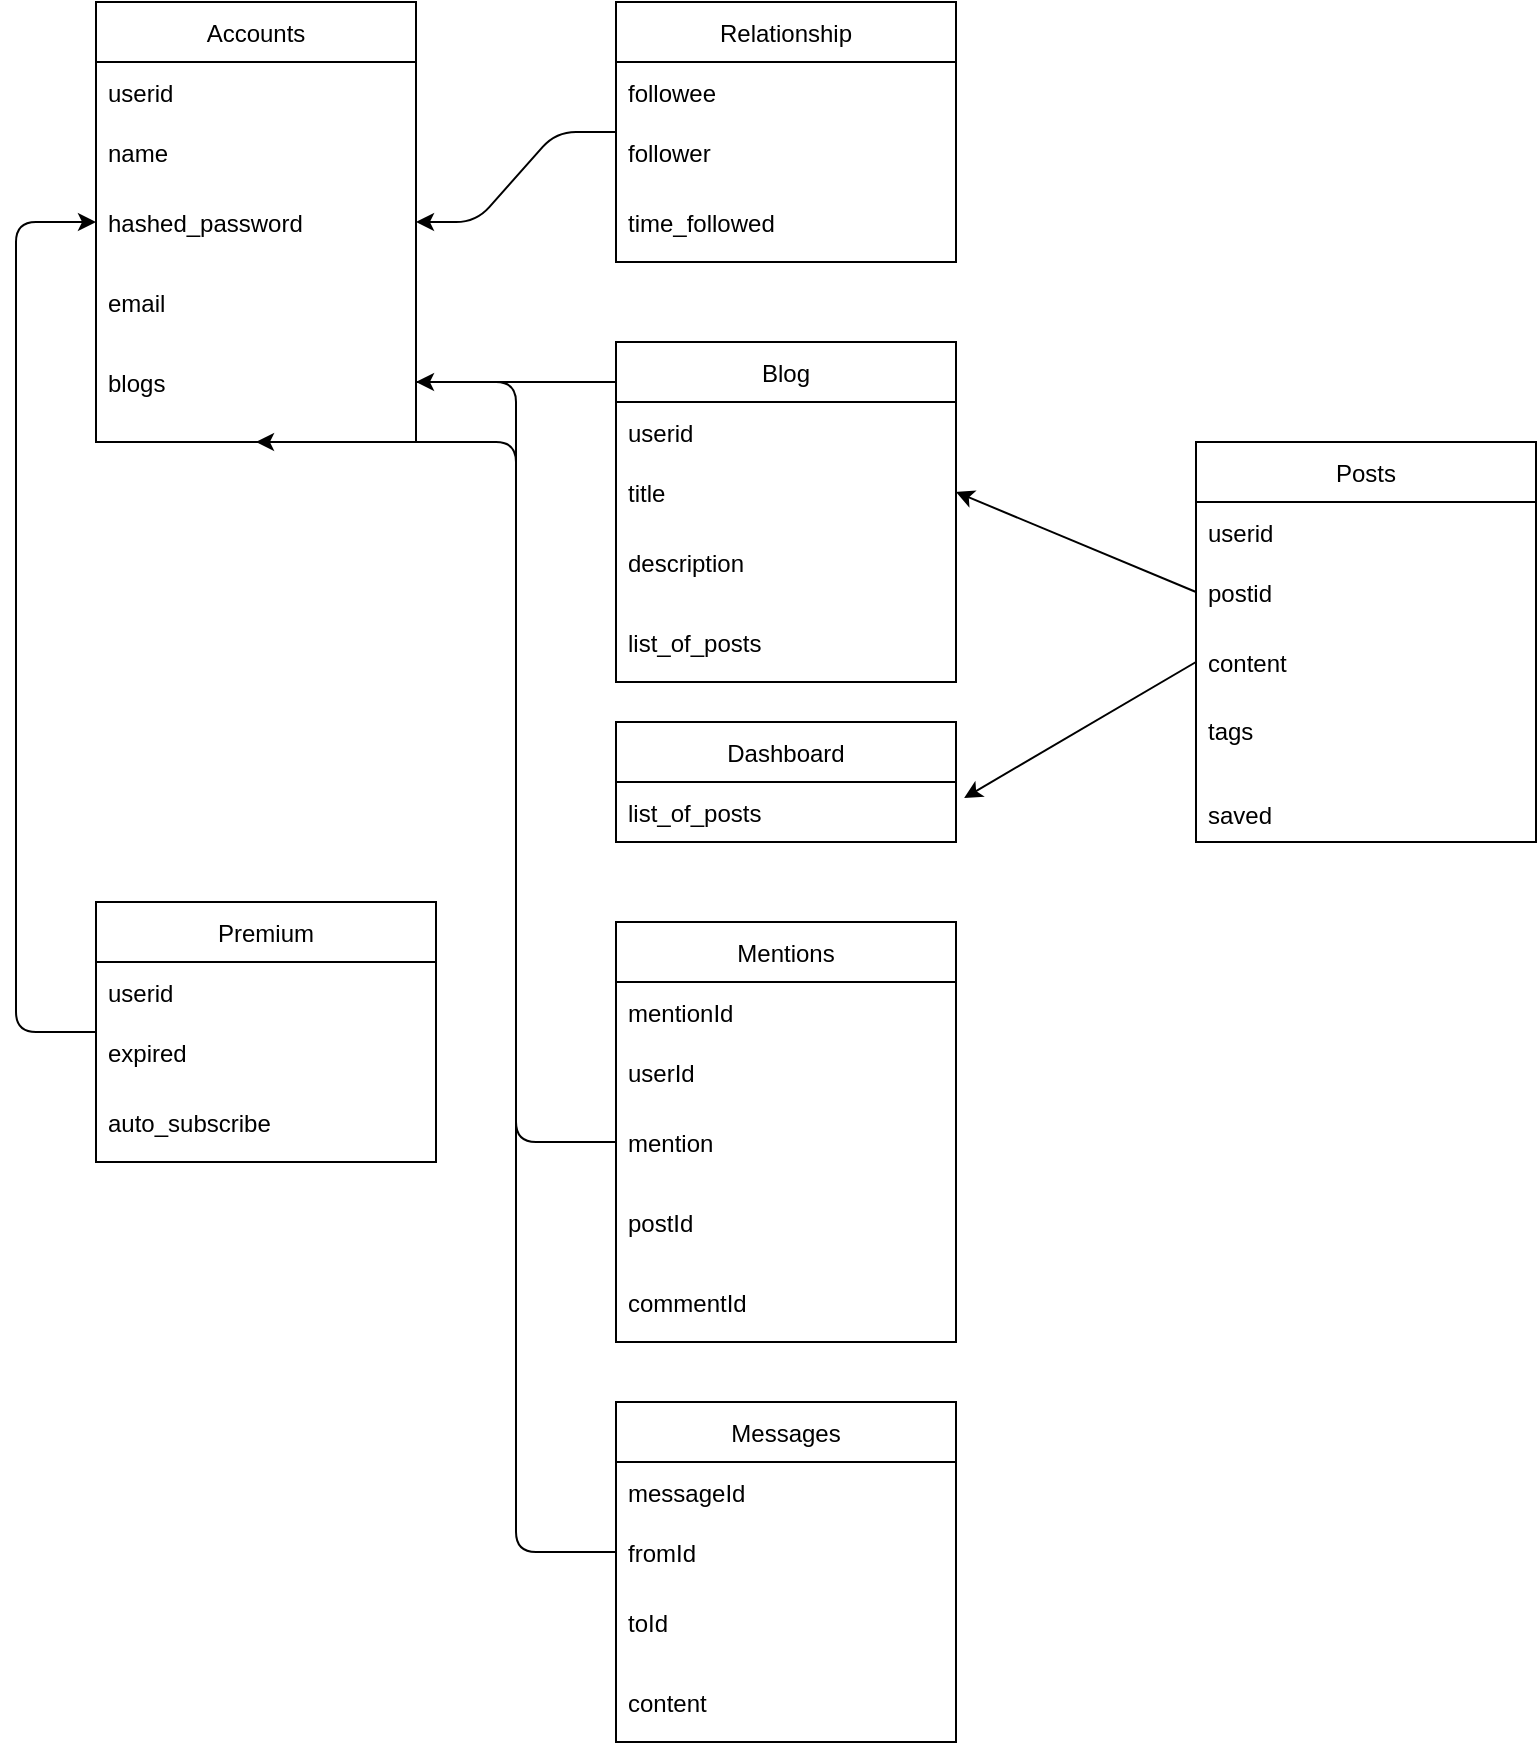 <mxfile>
    <diagram id="u_immFJ3KqI6hwPv3TFC" name="Page-1">
        <mxGraphModel dx="1635" dy="838" grid="1" gridSize="10" guides="1" tooltips="1" connect="1" arrows="1" fold="1" page="1" pageScale="1" pageWidth="850" pageHeight="1100" math="0" shadow="0">
            <root>
                <mxCell id="0"/>
                <mxCell id="1" parent="0"/>
                <mxCell id="5" value="Accounts" style="swimlane;fontStyle=0;childLayout=stackLayout;horizontal=1;startSize=30;horizontalStack=0;resizeParent=1;resizeParentMax=0;resizeLast=0;collapsible=1;marginBottom=0;container=0;" parent="1" vertex="1">
                    <mxGeometry x="190" y="20" width="160" height="220" as="geometry">
                        <mxRectangle x="310" y="150" width="80" height="30" as="alternateBounds"/>
                    </mxGeometry>
                </mxCell>
                <mxCell id="63" style="edgeStyle=elbowEdgeStyle;elbow=vertical;html=1;" parent="1" source="11" target="5" edge="1">
                    <mxGeometry relative="1" as="geometry">
                        <Array as="points">
                            <mxPoint x="150" y="380"/>
                            <mxPoint x="100" y="360"/>
                        </Array>
                    </mxGeometry>
                </mxCell>
                <mxCell id="11" value="Premium" style="swimlane;fontStyle=0;childLayout=stackLayout;horizontal=1;startSize=30;horizontalStack=0;resizeParent=1;resizeParentMax=0;resizeLast=0;collapsible=1;marginBottom=0;" parent="1" vertex="1">
                    <mxGeometry x="190" y="470" width="170" height="130" as="geometry">
                        <mxRectangle x="310" y="150" width="80" height="30" as="alternateBounds"/>
                    </mxGeometry>
                </mxCell>
                <mxCell id="12" value="userid" style="text;strokeColor=none;fillColor=none;align=left;verticalAlign=middle;spacingLeft=4;spacingRight=4;overflow=hidden;points=[[0,0.5],[1,0.5]];portConstraint=eastwest;rotatable=0;" parent="11" vertex="1">
                    <mxGeometry y="30" width="170" height="30" as="geometry"/>
                </mxCell>
                <mxCell id="13" value="expired" style="text;strokeColor=none;fillColor=none;align=left;verticalAlign=middle;spacingLeft=4;spacingRight=4;overflow=hidden;points=[[0,0.5],[1,0.5]];portConstraint=eastwest;rotatable=0;" parent="11" vertex="1">
                    <mxGeometry y="60" width="170" height="30" as="geometry"/>
                </mxCell>
                <mxCell id="15" value="auto_subscribe" style="text;strokeColor=none;fillColor=none;align=left;verticalAlign=middle;spacingLeft=4;spacingRight=4;overflow=hidden;points=[[0,0.5],[1,0.5]];portConstraint=eastwest;rotatable=0;" parent="11" vertex="1">
                    <mxGeometry y="90" width="170" height="40" as="geometry"/>
                </mxCell>
                <mxCell id="57" style="edgeStyle=entityRelationEdgeStyle;html=1;" parent="1" source="16" target="5" edge="1">
                    <mxGeometry relative="1" as="geometry"/>
                </mxCell>
                <mxCell id="67" value="Posts" style="swimlane;fontStyle=0;childLayout=stackLayout;horizontal=1;startSize=30;horizontalStack=0;resizeParent=1;resizeParentMax=0;resizeLast=0;collapsible=1;marginBottom=0;container=0;" parent="1" vertex="1">
                    <mxGeometry x="740" y="240" width="170" height="200" as="geometry">
                        <mxRectangle x="310" y="150" width="80" height="30" as="alternateBounds"/>
                    </mxGeometry>
                </mxCell>
                <mxCell id="72" style="edgeStyle=none;html=1;exitX=0;exitY=0.5;exitDx=0;exitDy=0;entryX=1;entryY=0.5;entryDx=0;entryDy=0;" parent="1" source="69" target="78" edge="1">
                    <mxGeometry relative="1" as="geometry">
                        <mxPoint x="390" y="90" as="targetPoint"/>
                    </mxGeometry>
                </mxCell>
                <mxCell id="75" style="edgeStyle=none;html=1;" edge="1" parent="1" source="74">
                    <mxGeometry relative="1" as="geometry">
                        <mxPoint x="470" y="210" as="targetPoint"/>
                    </mxGeometry>
                </mxCell>
                <mxCell id="74" value="blogs" style="text;strokeColor=none;fillColor=none;align=left;verticalAlign=middle;spacingLeft=4;spacingRight=4;overflow=hidden;points=[[0,0.5],[1,0.5]];portConstraint=eastwest;rotatable=0;" vertex="1" parent="1">
                    <mxGeometry x="190" y="190" width="160" height="40" as="geometry"/>
                </mxCell>
                <mxCell id="6" value="userid" style="text;strokeColor=none;fillColor=none;align=left;verticalAlign=middle;spacingLeft=4;spacingRight=4;overflow=hidden;points=[[0,0.5],[1,0.5]];portConstraint=eastwest;rotatable=0;container=0;" parent="1" vertex="1">
                    <mxGeometry x="190" y="50" width="160" height="30" as="geometry"/>
                </mxCell>
                <mxCell id="7" value="name" style="text;strokeColor=none;fillColor=none;align=left;verticalAlign=middle;spacingLeft=4;spacingRight=4;overflow=hidden;points=[[0,0.5],[1,0.5]];portConstraint=eastwest;rotatable=0;container=0;" parent="1" vertex="1">
                    <mxGeometry x="190" y="80" width="160" height="30" as="geometry"/>
                </mxCell>
                <mxCell id="8" value="hashed_password" style="text;strokeColor=none;fillColor=none;align=left;verticalAlign=middle;spacingLeft=4;spacingRight=4;overflow=hidden;points=[[0,0.5],[1,0.5]];portConstraint=eastwest;rotatable=0;container=0;" parent="1" vertex="1">
                    <mxGeometry x="190" y="110" width="160" height="40" as="geometry"/>
                </mxCell>
                <mxCell id="10" value="email" style="text;strokeColor=none;fillColor=none;align=left;verticalAlign=middle;spacingLeft=4;spacingRight=4;overflow=hidden;points=[[0,0.5],[1,0.5]];portConstraint=eastwest;rotatable=0;container=0;" parent="1" vertex="1">
                    <mxGeometry x="190" y="150" width="160" height="40" as="geometry"/>
                </mxCell>
                <mxCell id="76" value="Blog" style="swimlane;fontStyle=0;childLayout=stackLayout;horizontal=1;startSize=30;horizontalStack=0;resizeParent=1;resizeParentMax=0;resizeLast=0;collapsible=1;marginBottom=0;" vertex="1" parent="1">
                    <mxGeometry x="450" y="190" width="170" height="170" as="geometry">
                        <mxRectangle x="310" y="150" width="80" height="30" as="alternateBounds"/>
                    </mxGeometry>
                </mxCell>
                <mxCell id="77" value="userid" style="text;strokeColor=none;fillColor=none;align=left;verticalAlign=middle;spacingLeft=4;spacingRight=4;overflow=hidden;points=[[0,0.5],[1,0.5]];portConstraint=eastwest;rotatable=0;" vertex="1" parent="76">
                    <mxGeometry y="30" width="170" height="30" as="geometry"/>
                </mxCell>
                <mxCell id="78" value="title" style="text;strokeColor=none;fillColor=none;align=left;verticalAlign=middle;spacingLeft=4;spacingRight=4;overflow=hidden;points=[[0,0.5],[1,0.5]];portConstraint=eastwest;rotatable=0;" vertex="1" parent="76">
                    <mxGeometry y="60" width="170" height="30" as="geometry"/>
                </mxCell>
                <mxCell id="79" value="description" style="text;strokeColor=none;fillColor=none;align=left;verticalAlign=middle;spacingLeft=4;spacingRight=4;overflow=hidden;points=[[0,0.5],[1,0.5]];portConstraint=eastwest;rotatable=0;" vertex="1" parent="76">
                    <mxGeometry y="90" width="170" height="40" as="geometry"/>
                </mxCell>
                <mxCell id="80" value="list_of_posts" style="text;strokeColor=none;fillColor=none;align=left;verticalAlign=middle;spacingLeft=4;spacingRight=4;overflow=hidden;points=[[0,0.5],[1,0.5]];portConstraint=eastwest;rotatable=0;" vertex="1" parent="76">
                    <mxGeometry y="130" width="170" height="40" as="geometry"/>
                </mxCell>
                <mxCell id="82" value="" style="group" connectable="0" vertex="1" parent="1">
                    <mxGeometry x="450" y="20" width="170" height="130" as="geometry"/>
                </mxCell>
                <mxCell id="16" value="Relationship" style="swimlane;fontStyle=0;childLayout=stackLayout;horizontal=1;startSize=30;horizontalStack=0;resizeParent=1;resizeParentMax=0;resizeLast=0;collapsible=1;marginBottom=0;container=0;" parent="82" vertex="1">
                    <mxGeometry width="170" height="130" as="geometry">
                        <mxRectangle x="310" y="150" width="80" height="30" as="alternateBounds"/>
                    </mxGeometry>
                </mxCell>
                <mxCell id="17" value="followee    " style="text;strokeColor=none;fillColor=none;align=left;verticalAlign=middle;spacingLeft=4;spacingRight=4;overflow=hidden;points=[[0,0.5],[1,0.5]];portConstraint=eastwest;rotatable=0;" parent="82" vertex="1">
                    <mxGeometry y="30" width="170" height="30" as="geometry"/>
                </mxCell>
                <mxCell id="18" value="follower" style="text;strokeColor=none;fillColor=none;align=left;verticalAlign=middle;spacingLeft=4;spacingRight=4;overflow=hidden;points=[[0,0.5],[1,0.5]];portConstraint=eastwest;rotatable=0;" parent="82" vertex="1">
                    <mxGeometry y="60" width="170" height="30" as="geometry"/>
                </mxCell>
                <mxCell id="19" value="time_followed" style="text;strokeColor=none;fillColor=none;align=left;verticalAlign=middle;spacingLeft=4;spacingRight=4;overflow=hidden;points=[[0,0.5],[1,0.5]];portConstraint=eastwest;rotatable=0;" parent="82" vertex="1">
                    <mxGeometry y="90" width="170" height="40" as="geometry"/>
                </mxCell>
                <mxCell id="83" value="Dashboard" style="swimlane;fontStyle=0;childLayout=stackLayout;horizontal=1;startSize=30;horizontalStack=0;resizeParent=1;resizeParentMax=0;resizeLast=0;collapsible=1;marginBottom=0;container=0;" vertex="1" parent="1">
                    <mxGeometry x="450" y="380" width="170" height="60" as="geometry">
                        <mxRectangle x="310" y="150" width="80" height="30" as="alternateBounds"/>
                    </mxGeometry>
                </mxCell>
                <mxCell id="87" value="list_of_posts" style="text;strokeColor=none;fillColor=none;align=left;verticalAlign=middle;spacingLeft=4;spacingRight=4;overflow=hidden;points=[[0,0.5],[1,0.5]];portConstraint=eastwest;rotatable=0;" vertex="1" parent="83">
                    <mxGeometry y="30" width="170" height="30" as="geometry"/>
                </mxCell>
                <mxCell id="88" style="edgeStyle=none;html=1;exitX=0;exitY=0.5;exitDx=0;exitDy=0;entryX=1.024;entryY=0.267;entryDx=0;entryDy=0;entryPerimeter=0;" edge="1" parent="1" source="70" target="87">
                    <mxGeometry relative="1" as="geometry"/>
                </mxCell>
                <mxCell id="68" value="userid" style="text;strokeColor=none;fillColor=none;align=left;verticalAlign=middle;spacingLeft=4;spacingRight=4;overflow=hidden;points=[[0,0.5],[1,0.5]];portConstraint=eastwest;rotatable=0;container=0;" parent="1" vertex="1">
                    <mxGeometry x="740" y="270" width="170" height="30" as="geometry"/>
                </mxCell>
                <mxCell id="69" value="postid" style="text;strokeColor=none;fillColor=none;align=left;verticalAlign=middle;spacingLeft=4;spacingRight=4;overflow=hidden;points=[[0,0.5],[1,0.5]];portConstraint=eastwest;rotatable=0;container=0;" parent="1" vertex="1">
                    <mxGeometry x="740" y="300" width="170" height="30" as="geometry"/>
                </mxCell>
                <mxCell id="70" value="content" style="text;strokeColor=none;fillColor=none;align=left;verticalAlign=middle;spacingLeft=4;spacingRight=4;overflow=hidden;points=[[0,0.5],[1,0.5]];portConstraint=eastwest;rotatable=0;container=0;" parent="1" vertex="1">
                    <mxGeometry x="740" y="330" width="170" height="40" as="geometry"/>
                </mxCell>
                <mxCell id="71" value="tags&#10;&#10;&#10;saved" style="text;strokeColor=none;fillColor=none;align=left;verticalAlign=middle;spacingLeft=4;spacingRight=4;overflow=hidden;points=[[0,0.5],[1,0.5]];portConstraint=eastwest;rotatable=0;container=0;" parent="1" vertex="1">
                    <mxGeometry x="740" y="370" width="170" height="70" as="geometry"/>
                </mxCell>
                <mxCell id="89" value="Mentions" style="swimlane;fontStyle=0;childLayout=stackLayout;horizontal=1;startSize=30;horizontalStack=0;resizeParent=1;resizeParentMax=0;resizeLast=0;collapsible=1;marginBottom=0;" vertex="1" parent="1">
                    <mxGeometry x="450" y="480" width="170" height="210" as="geometry">
                        <mxRectangle x="310" y="150" width="80" height="30" as="alternateBounds"/>
                    </mxGeometry>
                </mxCell>
                <mxCell id="90" value="mentionId" style="text;strokeColor=none;fillColor=none;align=left;verticalAlign=middle;spacingLeft=4;spacingRight=4;overflow=hidden;points=[[0,0.5],[1,0.5]];portConstraint=eastwest;rotatable=0;" vertex="1" parent="89">
                    <mxGeometry y="30" width="170" height="30" as="geometry"/>
                </mxCell>
                <mxCell id="91" value="userId" style="text;strokeColor=none;fillColor=none;align=left;verticalAlign=middle;spacingLeft=4;spacingRight=4;overflow=hidden;points=[[0,0.5],[1,0.5]];portConstraint=eastwest;rotatable=0;" vertex="1" parent="89">
                    <mxGeometry y="60" width="170" height="30" as="geometry"/>
                </mxCell>
                <mxCell id="92" value="mention" style="text;strokeColor=none;fillColor=none;align=left;verticalAlign=middle;spacingLeft=4;spacingRight=4;overflow=hidden;points=[[0,0.5],[1,0.5]];portConstraint=eastwest;rotatable=0;" vertex="1" parent="89">
                    <mxGeometry y="90" width="170" height="40" as="geometry"/>
                </mxCell>
                <mxCell id="93" value="postId" style="text;strokeColor=none;fillColor=none;align=left;verticalAlign=middle;spacingLeft=4;spacingRight=4;overflow=hidden;points=[[0,0.5],[1,0.5]];portConstraint=eastwest;rotatable=0;" vertex="1" parent="89">
                    <mxGeometry y="130" width="170" height="40" as="geometry"/>
                </mxCell>
                <mxCell id="94" value="commentId" style="text;strokeColor=none;fillColor=none;align=left;verticalAlign=middle;spacingLeft=4;spacingRight=4;overflow=hidden;points=[[0,0.5],[1,0.5]];portConstraint=eastwest;rotatable=0;" vertex="1" parent="89">
                    <mxGeometry y="170" width="170" height="40" as="geometry"/>
                </mxCell>
                <mxCell id="95" value="Messages" style="swimlane;fontStyle=0;childLayout=stackLayout;horizontal=1;startSize=30;horizontalStack=0;resizeParent=1;resizeParentMax=0;resizeLast=0;collapsible=1;marginBottom=0;" vertex="1" parent="1">
                    <mxGeometry x="450" y="720" width="170" height="170" as="geometry">
                        <mxRectangle x="310" y="150" width="80" height="30" as="alternateBounds"/>
                    </mxGeometry>
                </mxCell>
                <mxCell id="96" value="messageId" style="text;strokeColor=none;fillColor=none;align=left;verticalAlign=middle;spacingLeft=4;spacingRight=4;overflow=hidden;points=[[0,0.5],[1,0.5]];portConstraint=eastwest;rotatable=0;" vertex="1" parent="95">
                    <mxGeometry y="30" width="170" height="30" as="geometry"/>
                </mxCell>
                <mxCell id="97" value="fromId" style="text;strokeColor=none;fillColor=none;align=left;verticalAlign=middle;spacingLeft=4;spacingRight=4;overflow=hidden;points=[[0,0.5],[1,0.5]];portConstraint=eastwest;rotatable=0;" vertex="1" parent="95">
                    <mxGeometry y="60" width="170" height="30" as="geometry"/>
                </mxCell>
                <mxCell id="98" value="toId" style="text;strokeColor=none;fillColor=none;align=left;verticalAlign=middle;spacingLeft=4;spacingRight=4;overflow=hidden;points=[[0,0.5],[1,0.5]];portConstraint=eastwest;rotatable=0;" vertex="1" parent="95">
                    <mxGeometry y="90" width="170" height="40" as="geometry"/>
                </mxCell>
                <mxCell id="99" value="content" style="text;strokeColor=none;fillColor=none;align=left;verticalAlign=middle;spacingLeft=4;spacingRight=4;overflow=hidden;points=[[0,0.5],[1,0.5]];portConstraint=eastwest;rotatable=0;" vertex="1" parent="95">
                    <mxGeometry y="130" width="170" height="40" as="geometry"/>
                </mxCell>
                <mxCell id="101" style="edgeStyle=orthogonalEdgeStyle;html=1;exitX=0;exitY=0.5;exitDx=0;exitDy=0;entryX=0.5;entryY=1;entryDx=0;entryDy=0;" edge="1" parent="1" source="92" target="5">
                    <mxGeometry relative="1" as="geometry">
                        <Array as="points">
                            <mxPoint x="400" y="590"/>
                            <mxPoint x="400" y="240"/>
                        </Array>
                    </mxGeometry>
                </mxCell>
                <mxCell id="102" style="edgeStyle=orthogonalEdgeStyle;html=1;exitX=0;exitY=0.5;exitDx=0;exitDy=0;entryX=1;entryY=0.5;entryDx=0;entryDy=0;" edge="1" parent="1" source="97" target="74">
                    <mxGeometry relative="1" as="geometry"/>
                </mxCell>
            </root>
        </mxGraphModel>
    </diagram>
</mxfile>